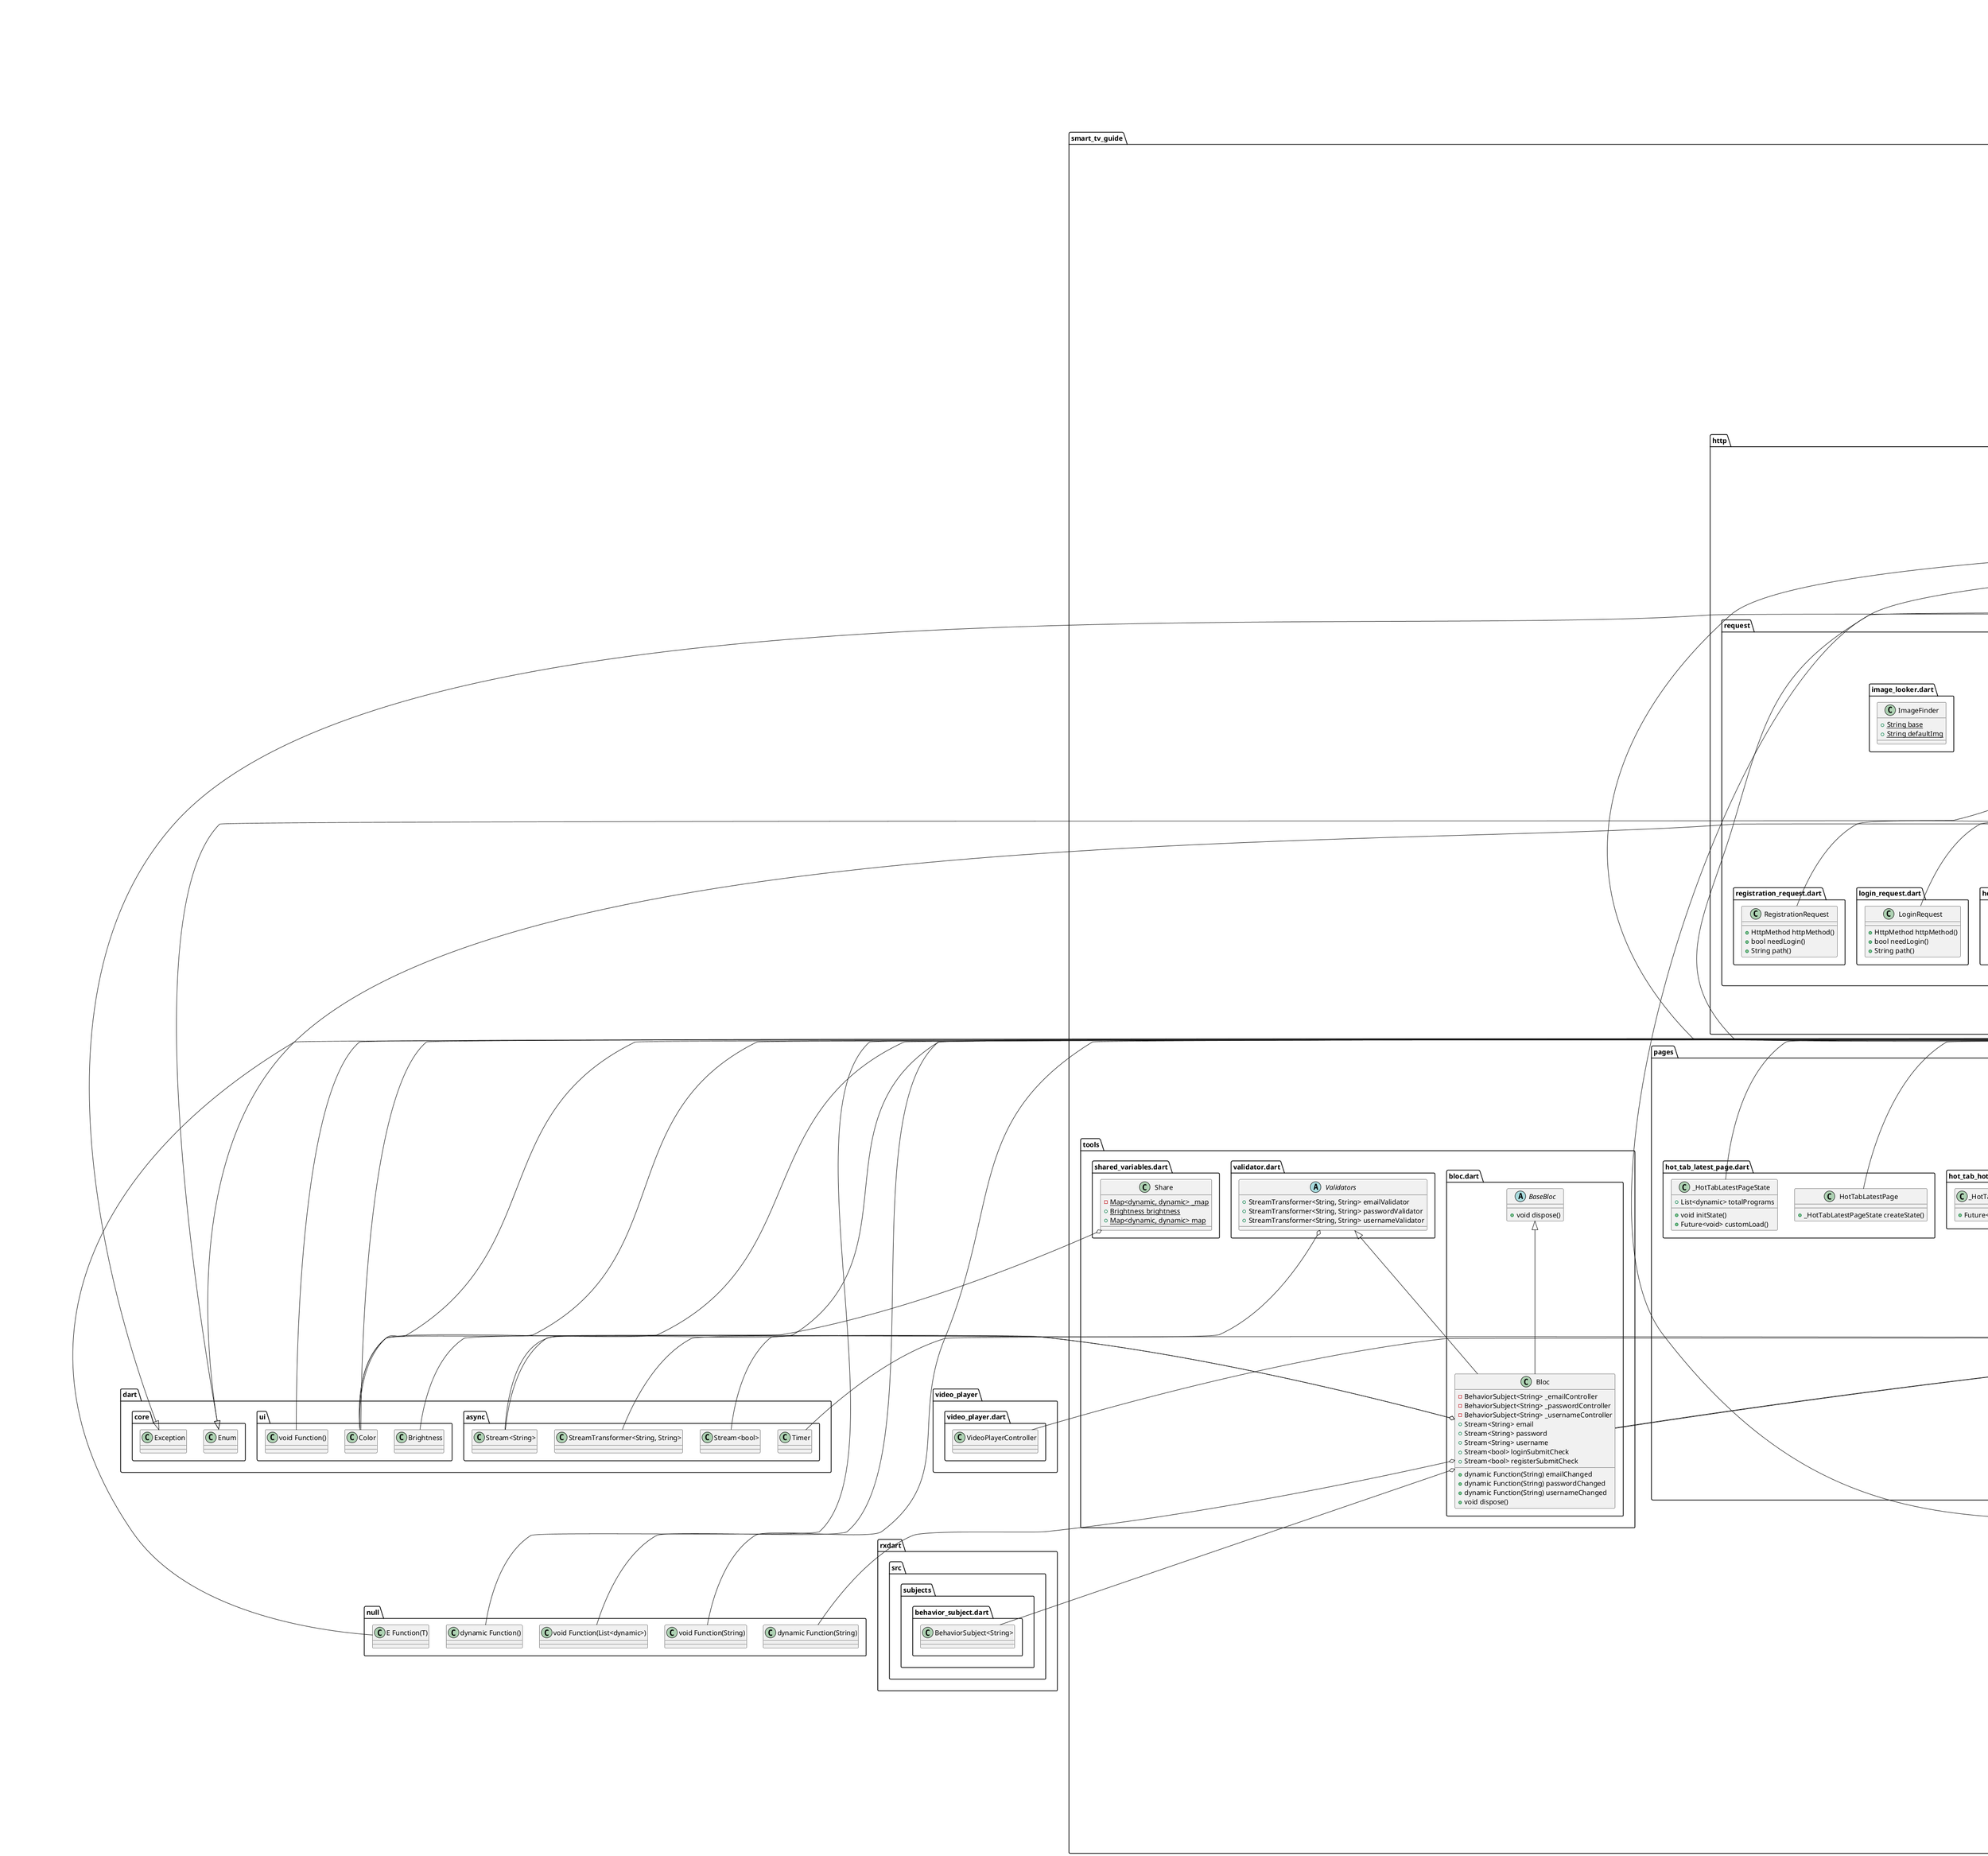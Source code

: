 @startuml
set namespaceSeparator ::

class "smart_tv_guide::tools::shared_variables.dart::Share" {
  {static} -Map<dynamic, dynamic> _map
  {static} +Brightness brightness
  {static} +Map<dynamic, dynamic> map
}

"smart_tv_guide::tools::shared_variables.dart::Share" o-- "dart::ui::Brightness"

abstract class "smart_tv_guide::tools::validator.dart::Validators" {
  +StreamTransformer<String, String> emailValidator
  +StreamTransformer<String, String> passwordValidator
  +StreamTransformer<String, String> usernameValidator
}

"smart_tv_guide::tools::validator.dart::Validators" o-- "dart::async::StreamTransformer<String, String>"

class "smart_tv_guide::tools::bloc.dart::Bloc" {
  -BehaviorSubject<String> _emailController
  -BehaviorSubject<String> _passwordController
  -BehaviorSubject<String> _usernameController
  +dynamic Function(String) emailChanged
  +dynamic Function(String) passwordChanged
  +dynamic Function(String) usernameChanged
  +Stream<String> email
  +Stream<String> password
  +Stream<String> username
  +Stream<bool> loginSubmitCheck
  +Stream<bool> registerSubmitCheck
  +void dispose()
}

"smart_tv_guide::tools::bloc.dart::Bloc" o-- "rxdart::src::subjects::behavior_subject.dart::BehaviorSubject<String>"
"smart_tv_guide::tools::bloc.dart::Bloc" o-- "null::dynamic Function(String)"
"smart_tv_guide::tools::bloc.dart::Bloc" o-- "dart::async::Stream<String>"
"smart_tv_guide::tools::bloc.dart::Bloc" o-- "dart::async::Stream<bool>"
"smart_tv_guide::tools::validator.dart::Validators" <|-- "smart_tv_guide::tools::bloc.dart::Bloc"
"smart_tv_guide::tools::bloc.dart::BaseBloc" <|-- "smart_tv_guide::tools::bloc.dart::Bloc"

abstract class "smart_tv_guide::tools::bloc.dart::BaseBloc" {
  +void dispose()
}

class "smart_tv_guide::widget::input_field.dart::InputField" {
  +Stream<String>? stream
  +TextEditingController controller
  +void Function(String)? onChanged
  +String? labelText
  +TextStyle? labelStyle
  +TextStyle errorStyle
  +bool obscureText
  +TextInputType? keyboardType
  +double height
  +double? width
  +_InputFieldState createState()
}

"smart_tv_guide::widget::input_field.dart::InputField" o-- "dart::async::Stream<String>"
"smart_tv_guide::widget::input_field.dart::InputField" o-- "flutter::src::widgets::editable_text.dart::TextEditingController"
"smart_tv_guide::widget::input_field.dart::InputField" o-- "null::void Function(String)"
"smart_tv_guide::widget::input_field.dart::InputField" o-- "flutter::src::painting::text_style.dart::TextStyle"
"smart_tv_guide::widget::input_field.dart::InputField" o-- "flutter::src::services::text_input.dart::TextInputType"
"flutter::src::widgets::framework.dart::StatefulWidget" <|-- "smart_tv_guide::widget::input_field.dart::InputField"

class "smart_tv_guide::widget::input_field.dart::_InputFieldState" {
  +Widget build()
  -dynamic _textField()
}

"flutter::src::widgets::framework.dart::State" <|-- "smart_tv_guide::widget::input_field.dart::_InputFieldState"

class "smart_tv_guide::widget::navigation_bar.dart::MyNavigationBar" {
  +Color color
  +double height
  +Widget? child
  +_MyNavigationBarState createState()
}

"smart_tv_guide::widget::navigation_bar.dart::MyNavigationBar" o-- "dart::ui::Color"
"smart_tv_guide::widget::navigation_bar.dart::MyNavigationBar" o-- "flutter::src::widgets::framework.dart::Widget"
"flutter::src::widgets::framework.dart::StatefulWidget" <|-- "smart_tv_guide::widget::navigation_bar.dart::MyNavigationBar"

class "smart_tv_guide::widget::navigation_bar.dart::_MyNavigationBarState" {
  +void initState()
  +Widget build()
}

"flutter::src::widgets::framework.dart::State" <|-- "smart_tv_guide::widget::navigation_bar.dart::_MyNavigationBarState"

class "smart_tv_guide::widget::hi_banner.dart::HiBanner" {
  +List<Channel> bannerList
  +double bannerHeight
  +EdgeInsetsGeometry? padding
  +Widget build()
  -dynamic _banner()
  -dynamic _image()
}

"smart_tv_guide::widget::hi_banner.dart::HiBanner" o-- "flutter::src::painting::edge_insets.dart::EdgeInsetsGeometry"
"flutter::src::widgets::framework.dart::StatelessWidget" <|-- "smart_tv_guide::widget::hi_banner.dart::HiBanner"

class "smart_tv_guide::widget::login_button.dart::LoginButton" {
  +String title
  +bool enable
  +void Function()? onPressed
  +Color color
  +Widget build()
}

"smart_tv_guide::widget::login_button.dart::LoginButton" o-- "dart::ui::void Function()"
"smart_tv_guide::widget::login_button.dart::LoginButton" o-- "dart::ui::Color"
"flutter::src::widgets::framework.dart::StatelessWidget" <|-- "smart_tv_guide::widget::login_button.dart::LoginButton"

class "smart_tv_guide::widget::dropdown_box.dart::DropdownController" {
  +List<String> list
  +String selected
}

class "smart_tv_guide::widget::dropdown_box.dart::DropdownBox" {
  +DropdownController? dropdownController
  +_DropdownBoxState createState()
}

"smart_tv_guide::widget::dropdown_box.dart::DropdownBox" o-- "smart_tv_guide::widget::dropdown_box.dart::DropdownController"
"flutter::src::widgets::framework.dart::StatefulWidget" <|-- "smart_tv_guide::widget::dropdown_box.dart::DropdownBox"

class "smart_tv_guide::widget::dropdown_box.dart::_DropdownBoxState" {
  -List<String> _list
  +Widget build()
}

"flutter::src::widgets::framework.dart::State" <|-- "smart_tv_guide::widget::dropdown_box.dart::_DropdownBoxState"

class "smart_tv_guide::widget::multi_select_box.dart::MultiSelect" {
  +Map<String, bool> itemMap
  +String name
  +void Function(List<dynamic>)? sort
  +State<StatefulWidget> createState()
}

"smart_tv_guide::widget::multi_select_box.dart::MultiSelect" o-- "null::void Function(List<dynamic>)"
"flutter::src::widgets::framework.dart::StatefulWidget" <|-- "smart_tv_guide::widget::multi_select_box.dart::MultiSelect"

class "smart_tv_guide::widget::multi_select_box.dart::_MultiSelectState" {
  -void _itemChange()
  -void _cancel()
  -void _submit()
  -List<Widget> _checkBoxListTile()
  +Widget build()
}

"flutter::src::widgets::framework.dart::State" <|-- "smart_tv_guide::widget::multi_select_box.dart::_MultiSelectState"

abstract class "smart_tv_guide::widget::multi_select_box.dart::MultiSelectSupport" {
  +String selectBoxName
  +void sort()
  +Map<String, bool> fetch()
  +void showMultiSelect()
  +Future<void> updateDB()
}

class "smart_tv_guide::widget::my_expansion_tile.dart::MyExpansionTile" {
  +List<T> origin
  +String title
  +String subtitle
  +E Function(T) toElement
  +Widget build()
}

"smart_tv_guide::widget::my_expansion_tile.dart::MyExpansionTile" o-- "null::E Function(T)"
"flutter::src::widgets::framework.dart::StatelessWidget" <|-- "smart_tv_guide::widget::my_expansion_tile.dart::MyExpansionTile"

class "smart_tv_guide::widget::button_field.dart::ButtonField" {
  +Color color
  +Widget? child
  +dynamic Function()? onPressed
  +double? height
  +double? width
  +Widget build()
}

"smart_tv_guide::widget::button_field.dart::ButtonField" o-- "dart::ui::Color"
"smart_tv_guide::widget::button_field.dart::ButtonField" o-- "flutter::src::widgets::framework.dart::Widget"
"smart_tv_guide::widget::button_field.dart::ButtonField" o-- "null::dynamic Function()"
"flutter::src::widgets::framework.dart::StatelessWidget" <|-- "smart_tv_guide::widget::button_field.dart::ButtonField"

class "smart_tv_guide::widget::news_card.dart::NewsCard" {
  +Channel channel
  +Widget build()
  -dynamic _itemImage()
  -dynamic _iconText()
  -dynamic _infoText()
}

"smart_tv_guide::widget::news_card.dart::NewsCard" o-- "smart_tv_guide::model::channel.dart::Channel"
"flutter::src::widgets::framework.dart::StatelessWidget" <|-- "smart_tv_guide::widget::news_card.dart::NewsCard"

class "smart_tv_guide::widget::program_card.dart::ProgramCard" {
  {static} +Map<dynamic, dynamic> channelMap
  +Program program
  +Channel theChannel()
  +Widget build()
  -dynamic _itemImage()
  -dynamic _buildContent()
  -dynamic _buildBottomContent()
  -dynamic _owner()
}

"smart_tv_guide::widget::program_card.dart::ProgramCard" o-- "smart_tv_guide::model::channel.dart::Program"
"flutter::src::widgets::framework.dart::StatelessWidget" <|-- "smart_tv_guide::widget::program_card.dart::ProgramCard"

class "smart_tv_guide::widget::my_tab.dart::MyTab" {
  +List<Widget> tabs
  +TabController? controller
  +double fontSize
  +double borderWidth
  +double insets
  +Color unselectedLabelColor
  +Widget build()
}

"smart_tv_guide::widget::my_tab.dart::MyTab" o-- "flutter::src::material::tab_controller.dart::TabController"
"smart_tv_guide::widget::my_tab.dart::MyTab" o-- "dart::ui::Color"
"flutter::src::widgets::framework.dart::StatelessWidget" <|-- "smart_tv_guide::widget::my_tab.dart::MyTab"

class "smart_tv_guide::widget::loading_container.dart::LoadingContainer" {
  +Widget child
  +bool isLoading
  +bool cover
  -Widget _loadingView
  +Widget build()
}

"smart_tv_guide::widget::loading_container.dart::LoadingContainer" o-- "flutter::src::widgets::framework.dart::Widget"
"flutter::src::widgets::framework.dart::StatelessWidget" <|-- "smart_tv_guide::widget::loading_container.dart::LoadingContainer"

class "smart_tv_guide::util::app_util.dart::SimpleLogFilter" {
  +bool isProd
  +bool shouldLog()
}

"logger::src::log_filter.dart::LogFilter" <|-- "smart_tv_guide::util::app_util.dart::SimpleLogFilter"

class "smart_tv_guide::dao::group_dao.dart::GroupDao" {
  {static} +dynamic retrieve()
  {static} +Future<dynamic> create()
  {static} +Future<dynamic> update()
  {static} +Future<dynamic> delete()
  {static} +Future<bool> quit()
  {static} +Future<dynamic> join()
  {static} +Future<dynamic> search()
}

class "smart_tv_guide::dao::user_dao.dart::UserDao" {
  {static} -Box<dynamic> _loginBox
  {static} +String boardingPass
  {static} +dynamic ensureLogin()
  {static} +dynamic login()
  {static} +dynamic retrieveCollectionData()
  {static} +Future<dynamic> retrieveGroupData()
  {static} +dynamic register()
  {static} +dynamic sendCheckCode()
  {static} +bool hasLogin()
  {static} +void clearLogin()
  {static} +User getUser()
  {static} +Map<dynamic, dynamic> getChannelCollection()
  {static} +Map<dynamic, dynamic> getProgramCollection()
  {static} +List<dynamic> getGroupData()
  {static} +void updateChannelCollection()
  {static} +void updateProgramCollection()
  {static} +void saveCollection()
  {static} +void saveGroups()
  {static} +bool containsChannel()
  {static} +bool containsProgram()
}

"smart_tv_guide::dao::user_dao.dart::UserDao" o-- "hive::hive.dart::Box<dynamic>"

class "smart_tv_guide::dao::program_dao.dart::ProgramDao" {
  {static} +Future<HotProgramModel> hotProgramData()
  {static} +dynamic retrieve()
  {static} +Future<bool> updateData()
  {static} +Future<bool> create()
  {static} +Future<bool> update()
  {static} +Future<bool> updateProgramNum()
  {static} +Future<bool> delete()
}

class "smart_tv_guide::dao::channel_dao.dart::ChannelDao" {
  {static} +dynamic apiData()
  {static} +Map<dynamic, dynamic> apiMap()
  {static} +Future<HomeModel> homeData()
  {static} +dynamic retrieve()
  {static} +Future<bool> updateData()
  {static} +Future<bool> create()
  {static} +Future<bool> update()
  {static} +Future<bool> updateCollectNum()
  {static} +dynamic trendingData()
  {static} +Future<bool> delete()
}

class "smart_tv_guide::main.dart::AppEntry" {
  +State<AppEntry> createState()
}

"flutter::src::widgets::framework.dart::StatefulWidget" <|-- "smart_tv_guide::main.dart::AppEntry"

class "smart_tv_guide::main.dart::_AppEntryState" {
  -RouteDelegate _routeDelegate
  +void changeTheme()
  +Future<void> init()
  +Widget build()
  +void dispose()
}

"smart_tv_guide::main.dart::_AppEntryState" o-- "smart_tv_guide::main.dart::RouteDelegate"
"flutter::src::widgets::framework.dart::State" <|-- "smart_tv_guide::main.dart::_AppEntryState"

class "smart_tv_guide::main.dart::RouteDelegate" {
  +GlobalKey<NavigatorState> navigatorKey
  -RouteStatus _routeStatus
  +List<MaterialPage<dynamic>> pages
  +Channel? channel
  +Program? program
  +Map<dynamic, dynamic>? collect
  +int initialTabPage
  +RouteStatus routeStatus
  +bool hasLogin
  +Widget build()
  +Future<void> setNewRoutePath()
}

"smart_tv_guide::main.dart::RouteDelegate" o-- "flutter::src::widgets::framework.dart::GlobalKey<NavigatorState>"
"smart_tv_guide::main.dart::RouteDelegate" o-- "smart_tv_guide::http::core::route_jump_listener.dart::RouteStatus"
"smart_tv_guide::main.dart::RouteDelegate" o-- "smart_tv_guide::model::channel.dart::Channel"
"smart_tv_guide::main.dart::RouteDelegate" o-- "smart_tv_guide::model::channel.dart::Program"
"flutter::src::widgets::router.dart::RouterDelegate" <|-- "smart_tv_guide::main.dart::RouteDelegate"
"flutter::src::foundation::change_notifier.dart::ChangeNotifier" <|-- "smart_tv_guide::main.dart::RouteDelegate"
"flutter::src::widgets::router.dart::PopNavigatorRouterDelegateMixin" <|-- "smart_tv_guide::main.dart::RouteDelegate"

class "smart_tv_guide::main.dart::RoutePath" {
  +String location
}

class "smart_tv_guide::http::core::request_error.dart::NeedLogin" {
}

"smart_tv_guide::http::core::request_error.dart::RequestError" <|-- "smart_tv_guide::http::core::request_error.dart::NeedLogin"

class "smart_tv_guide::http::core::request_error.dart::NeedAuth" {
}

"smart_tv_guide::http::core::request_error.dart::RequestError" <|-- "smart_tv_guide::http::core::request_error.dart::NeedAuth"

class "smart_tv_guide::http::core::request_error.dart::PageNotFound" {
}

"smart_tv_guide::http::core::request_error.dart::RequestError" <|-- "smart_tv_guide::http::core::request_error.dart::PageNotFound"

class "smart_tv_guide::http::core::request_error.dart::ServerError" {
}

"smart_tv_guide::http::core::request_error.dart::RequestError" <|-- "smart_tv_guide::http::core::request_error.dart::ServerError"

class "smart_tv_guide::http::core::request_error.dart::RequestError" {
  +int code
  +String message
  +dynamic data
}

"dart::core::Exception" <|-- "smart_tv_guide::http::core::request_error.dart::RequestError"

class "smart_tv_guide::http::core::mock_adapter.dart::MockAdapter" {
  +Future<MyNetResponse<Map<dynamic, dynamic>>> send()
}

"smart_tv_guide::http::core::requester_adapter.dart::RequesterAdapter" <|-- "smart_tv_guide::http::core::mock_adapter.dart::MockAdapter"

class "smart_tv_guide::http::core::requester.dart::Requester" {
  -dynamic Function(RequestError) _hiErrorInterceptor
  {static} -Requester _instance
  +Future<dynamic> fire()
  +Future<MyNetResponse<T>> send()
  +void setErrorInterceptor()
}

"smart_tv_guide::http::core::requester.dart::Requester" o-- "smart_tv_guide::http::core::hi_interceptor.dart::dynamic Function(RequestError)"
"smart_tv_guide::http::core::requester.dart::Requester" o-- "smart_tv_guide::http::core::requester.dart::Requester"

abstract class "smart_tv_guide::http::core::my_state.dart::MyState" {
  +void setState()
}

"flutter::src::widgets::framework.dart::State" <|-- "smart_tv_guide::http::core::my_state.dart::MyState"

class "smart_tv_guide::http::core::dio_adapter.dart::DioAdapter" {
  +Future<MyNetResponse<T>> send()
  +MyNetResponse<T> buildRes()
}

"smart_tv_guide::http::core::requester_adapter.dart::RequesterAdapter" <|-- "smart_tv_guide::http::core::dio_adapter.dart::DioAdapter"

abstract class "smart_tv_guide::http::core::hot_tab_state.dart::HotTabState" {
  +bool needSwiper
  +int pageSize
  +bool needLogin
  +List<dynamic> programs
  +List<Channel> bannerList
  +bool isLoading
  +int maxSize
  +dynamic contentChild
  +Future<void> loadData()
  +Future<void> customLoad()
  +Future<void> load()
  -dynamic _item()
  +List<Channel> renewBannerList()
}

"smart_tv_guide::http::core::base_state.dart::BaseState" <|-- "smart_tv_guide::http::core::hot_tab_state.dart::HotTabState"

abstract class "smart_tv_guide::http::core::base_state.dart::BaseState" {
  +int pageIndex
  +bool loading
  +bool removeTop
  +bool needScrollController
  +bool stopLoading
  +bool calm
  +ScrollController? scrollController
  +dynamic contentChild
  +bool wantKeepAlive
  +void addScrollListener()
  +void initState()
  +void dispose()
  +Widget build()
  +Future<void> refresh()
  +Future<void> customLoad()
  +Future<void> loadData()
}

"smart_tv_guide::http::core::base_state.dart::BaseState" o-- "flutter::src::widgets::scroll_controller.dart::ScrollController"
"smart_tv_guide::http::core::my_state.dart::MyState" <|-- "smart_tv_guide::http::core::base_state.dart::BaseState"
"flutter::src::widgets::automatic_keep_alive.dart::AutomaticKeepAliveClientMixin" <|-- "smart_tv_guide::http::core::base_state.dart::BaseState"

abstract class "smart_tv_guide::http::core::requester_adapter.dart::RequesterAdapter" {
  +Future<MyNetResponse<T>> send()
}

class "smart_tv_guide::http::core::requester_adapter.dart::MyNetResponse" {
  +T? data
  +BaseRequest? request
  +int? statusCode
  +String? statusMessage
  +dynamic extra
  +String toString()
}

"smart_tv_guide::http::core::requester_adapter.dart::MyNetResponse" o-- "smart_tv_guide::http::request::base_request.dart::BaseRequest"

class "smart_tv_guide::http::core::route_jump_listener.dart::RouteStatusInfo" {
  +RouteStatus routeStatus
  +Widget page
  +String toString()
}

"smart_tv_guide::http::core::route_jump_listener.dart::RouteStatusInfo" o-- "smart_tv_guide::http::core::route_jump_listener.dart::RouteStatus"
"smart_tv_guide::http::core::route_jump_listener.dart::RouteStatusInfo" o-- "flutter::src::widgets::framework.dart::Widget"

class "smart_tv_guide::http::core::route_jump_listener.dart::RouteStatus" {
  +int index
  {static} +List<RouteStatus> values
  {static} +RouteStatus tabNavigator
  {static} +RouteStatus programSearch
  {static} +RouteStatus login
  {static} +RouteStatus registration
  {static} +RouteStatus groupSearch
  {static} +RouteStatus groupDetail
  {static} +RouteStatus channelDetail
  {static} +RouteStatus programDetail
  {static} +RouteStatus collection
  {static} +RouteStatus hotCollectionTab
  {static} +RouteStatus channelCollectionFolder
  {static} +RouteStatus programCollectionFolder
  {static} +RouteStatus peopleSearch
  {static} +RouteStatus unknown
}

"smart_tv_guide::http::core::route_jump_listener.dart::RouteStatus" o-- "smart_tv_guide::http::core::route_jump_listener.dart::RouteStatus"
"dart::core::Enum" <|-- "smart_tv_guide::http::core::route_jump_listener.dart::RouteStatus"

class "smart_tv_guide::http::request::registration_request.dart::RegistrationRequest" {
  +HttpMethod httpMethod()
  +bool needLogin()
  +String path()
}

"smart_tv_guide::http::request::base_request.dart::BaseRequest" <|-- "smart_tv_guide::http::request::registration_request.dart::RegistrationRequest"

class "smart_tv_guide::http::request::login_request.dart::LoginRequest" {
  +HttpMethod httpMethod()
  +bool needLogin()
  +String path()
}

"smart_tv_guide::http::request::base_request.dart::BaseRequest" <|-- "smart_tv_guide::http::request::login_request.dart::LoginRequest"

class "smart_tv_guide::http::request::image_looker.dart::ImageFinder" {
  {static} +String base
  {static} +String defaultImg
}

abstract class "smart_tv_guide::http::request::base_request.dart::BaseRequest" {
  +String pathParams
  {static} +String authority
  {static} +String app
  +Map<String, String> params
  +Map<String, dynamic> header
  +HttpMethod httpMethod()
  +String path()
  +String url()
  +bool needLogin()
  +BaseRequest add()
  +BaseRequest addHeader()
}

class "smart_tv_guide::http::request::base_request.dart::HttpMethod" {
  +int index
  {static} +List<HttpMethod> values
  {static} +HttpMethod get
  {static} +HttpMethod post
  {static} +HttpMethod delete
}

"smart_tv_guide::http::request::base_request.dart::HttpMethod" o-- "smart_tv_guide::http::request::base_request.dart::HttpMethod"
"dart::core::Enum" <|-- "smart_tv_guide::http::request::base_request.dart::HttpMethod"

class "smart_tv_guide::http::request::hot_request.dart::HotRequest" {
  +HttpMethod httpMethod()
  +bool needLogin()
  +String path()
}

"smart_tv_guide::http::request::base_request.dart::BaseRequest" <|-- "smart_tv_guide::http::request::hot_request.dart::HotRequest"

class "smart_tv_guide::http::request::group_request.dart::GroupRequest" {
  {static} +BaseRequest getRequest()
  +HttpMethod httpMethod()
  +bool needLogin()
  +String path()
}

"smart_tv_guide::http::request::base_request.dart::BaseRequest" <|-- "smart_tv_guide::http::request::group_request.dart::GroupRequest"

class "smart_tv_guide::http::request::home_request.dart::HomeRequest" {
  +HttpMethod httpMethod()
  +bool needLogin()
  +String path()
}

"smart_tv_guide::http::request::base_request.dart::BaseRequest" <|-- "smart_tv_guide::http::request::home_request.dart::HomeRequest"

class "smart_tv_guide::http::request::trending_request.dart::TrendingRequest" {
  +HttpMethod httpMethod()
  +bool needLogin()
  +String path()
}

"smart_tv_guide::http::request::base_request.dart::BaseRequest" <|-- "smart_tv_guide::http::request::trending_request.dart::TrendingRequest"

class "smart_tv_guide::http::request::collect_request.dart::CollectRequest" {
  {static} +BaseRequest getRequest()
  +HttpMethod httpMethod()
  +bool needLogin()
  +String path()
}

"smart_tv_guide::http::request::base_request.dart::BaseRequest" <|-- "smart_tv_guide::http::request::collect_request.dart::CollectRequest"

class "smart_tv_guide::http::request::check_code_request.dart::CheckCodeRequest" {
  +HttpMethod httpMethod()
  +bool needLogin()
  +String path()
}

"smart_tv_guide::http::request::base_request.dart::BaseRequest" <|-- "smart_tv_guide::http::request::check_code_request.dart::CheckCodeRequest"

class "smart_tv_guide::http::request::api_request.dart::ApiRequest" {
  +Map<String, dynamic> header
  +HttpMethod httpMethod()
  +bool needLogin()
  +String url()
  +String path()
}

"smart_tv_guide::http::request::base_request.dart::BaseRequest" <|-- "smart_tv_guide::http::request::api_request.dart::ApiRequest"

class "smart_tv_guide::model::group.dart::Group" {
  +int gid
  +int owner
  +String name
  +DateTime begin
  +Map<dynamic, dynamic> members
  +Map<String, dynamic> toJson()
}

class "smart_tv_guide::model::group.dart::GroupAdapter" {
  +int typeId
  +int hashCode
  +Group read()
  +void write()
  +bool ==()
}

"hive::hive.dart::TypeAdapter" <|-- "smart_tv_guide::model::group.dart::GroupAdapter"

class "smart_tv_guide::model::home_model.dart::HomeModel" {
  +Map<String, Channel> channelMap
  +Map<String, dynamic> toJson()
  +String toString()
}

class "smart_tv_guide::model::user.dart::User" {
  +int? id
  +String? username
  +String? email
  +String? gender
  +Map<String, dynamic> toJson()
}

class "smart_tv_guide::model::user.dart::UserAdapter" {
  +int typeId
  +int hashCode
  +User read()
  +void write()
  +bool ==()
}

"hive::hive.dart::TypeAdapter" <|-- "smart_tv_guide::model::user.dart::UserAdapter"

class "smart_tv_guide::model::collection_model.dart::CollectionModel" {
  +Map<dynamic, dynamic> channelCollection
  +Map<dynamic, dynamic> programCollection
  +Map<String, dynamic> toJson()
  +String toString()
}

"hive::src::object::hive_object.dart::HiveObject" <|-- "smart_tv_guide::model::collection_model.dart::CollectionModel"

class "smart_tv_guide::model::collection_model.dart::CollectionModelAdapter" {
  +int typeId
  +int hashCode
  +CollectionModel read()
  +void write()
  +bool ==()
}

"hive::hive.dart::TypeAdapter" <|-- "smart_tv_guide::model::collection_model.dart::CollectionModelAdapter"

class "smart_tv_guide::model::hot_program_model.dart::HotProgramModel" {
  +List<Program> programs
  +int maxSize
  +Map<String, dynamic> toJson()
  +String toString()
}

class "smart_tv_guide::model::channel.dart::Channel" {
  +String id
  +String displayName
  +String about
  +String imgURL
  +String url
  +List<Program> programs
  +int hashCode
  +Map<String, dynamic> toJson()
  +bool ==()
}

"hive::src::object::hive_object.dart::HiveObject" <|-- "smart_tv_guide::model::channel.dart::Channel"

class "smart_tv_guide::model::channel.dart::Program" {
  +String channel
  +String title
  +String lang
  +DateTime? start
  +DateTime? stop
  +String about
  +int hashCode
  +Map<String, dynamic> toJson()
  +bool ==()
  +String toString()
}

"hive::src::object::hive_object.dart::HiveObject" <|-- "smart_tv_guide::model::channel.dart::Program"

class "smart_tv_guide::model::channel.dart::ChannelAdapter" {
  +int typeId
  +int hashCode
  +Channel read()
  +void write()
  +bool ==()
}

"hive::hive.dart::TypeAdapter" <|-- "smart_tv_guide::model::channel.dart::ChannelAdapter"

class "smart_tv_guide::model::channel.dart::ProgramAdapter" {
  +int typeId
  +int hashCode
  +Program read()
  +void write()
  +bool ==()
}

"hive::hive.dart::TypeAdapter" <|-- "smart_tv_guide::model::channel.dart::ProgramAdapter"

class "smart_tv_guide::navigator::my_navigator.dart::RouteJumpListener" {
  +dynamic Function(RouteStatus, {Map<dynamic, dynamic>? args}) onJumpTo
}

"smart_tv_guide::navigator::my_navigator.dart::RouteJumpListener" o-- "smart_tv_guide::navigator::my_navigator.dart::dynamic Function(RouteStatus, {Map<dynamic, dynamic> args})"

class "smart_tv_guide::navigator::my_navigator.dart::MyNavigator" {
  {static} -MyNavigator _instance
  -RouteJumpListener? _routeJump
  -List<dynamic Function(RouteStatusInfo, RouteStatusInfo)> _listeners
  -RouteStatusInfo? _current
  -RouteStatusInfo? _bottomTab
  +Future<bool> openH5()
  +void onTabChange()
  +void registerRouteJump()
  +void addListener()
  +void removeListener()
  +void onJumpTo()
  +void notify()
  -void _notify()
}

"smart_tv_guide::navigator::my_navigator.dart::MyNavigator" o-- "smart_tv_guide::navigator::my_navigator.dart::MyNavigator"
"smart_tv_guide::navigator::my_navigator.dart::MyNavigator" o-- "smart_tv_guide::navigator::my_navigator.dart::RouteJumpListener"
"smart_tv_guide::navigator::my_navigator.dart::MyNavigator" o-- "smart_tv_guide::http::core::route_jump_listener.dart::RouteStatusInfo"
"smart_tv_guide::navigator::my_navigator.dart::_RouteJumpListener" <|-- "smart_tv_guide::navigator::my_navigator.dart::MyNavigator"

abstract class "smart_tv_guide::navigator::my_navigator.dart::_RouteJumpListener" {
  +void onJumpTo()
}

class "smart_tv_guide::navigator::tab_navigator.dart::TabNavigator" {
  +int initialPage
  +State<TabNavigator> createState()
}

"flutter::src::widgets::framework.dart::StatefulWidget" <|-- "smart_tv_guide::navigator::tab_navigator.dart::TabNavigator"

class "smart_tv_guide::navigator::tab_navigator.dart::_TabNavigatorState" {
  -PageController _controller
  -MaterialAccentColor _activeColor
  -int _currentIndex
  -List<Widget> _pages
  -bool _built
  +void initState()
  +Widget build()
  -dynamic _bottomNavigationBarItem()
  -void _jumpToPage()
}

"smart_tv_guide::navigator::tab_navigator.dart::_TabNavigatorState" o-- "flutter::src::widgets::page_view.dart::PageController"
"smart_tv_guide::navigator::tab_navigator.dart::_TabNavigatorState" o-- "flutter::src::material::colors.dart::MaterialAccentColor"
"flutter::src::widgets::framework.dart::State" <|-- "smart_tv_guide::navigator::tab_navigator.dart::_TabNavigatorState"

class "smart_tv_guide::db::my_cache.dart::MyCache" {
  {static} -SharedPreferences _prefs
  {static} -MyCache _instance
  {static} +Future<void> preInit()
  +dynamic setString()
  +dynamic setDouble()
  +dynamic setInt()
  +dynamic setBool()
  +dynamic setStringList()
  +Object? get()
}

"smart_tv_guide::db::my_cache.dart::MyCache" o-- "shared_preferences::shared_preferences.dart::SharedPreferences"
"smart_tv_guide::db::my_cache.dart::MyCache" o-- "smart_tv_guide::db::my_cache.dart::MyCache"

class "smart_tv_guide::pages::register_page.dart::RegisterPage" {
  +State<StatefulWidget> createState()
}

"flutter::src::widgets::framework.dart::StatefulWidget" <|-- "smart_tv_guide::pages::register_page.dart::RegisterPage"

class "smart_tv_guide::pages::register_page.dart::_RegisterPageState" {
  -Animation<double> _iconAnimation
  -AnimationController _iconAnimationController
  -Bloc _bloc
  -TextEditingController _username
  -TextEditingController _email
  -TextEditingController _password
  -TextEditingController _rePassword
  -TextEditingController _checkCode
  -DropdownBox _dropdown
  +String checkCode
  -Timer _timer
  +bool freeze
  +int count
  +bool wantKeepAlive
  +void initState()
  +Widget build()
  -dynamic _register()
  +void dispose()
}

"smart_tv_guide::pages::register_page.dart::_RegisterPageState" o-- "flutter::src::animation::animation.dart::Animation<double>"
"smart_tv_guide::pages::register_page.dart::_RegisterPageState" o-- "flutter::src::animation::animation_controller.dart::AnimationController"
"smart_tv_guide::pages::register_page.dart::_RegisterPageState" o-- "smart_tv_guide::tools::bloc.dart::Bloc"
"smart_tv_guide::pages::register_page.dart::_RegisterPageState" o-- "flutter::src::widgets::editable_text.dart::TextEditingController"
"smart_tv_guide::pages::register_page.dart::_RegisterPageState" o-- "smart_tv_guide::widget::dropdown_box.dart::DropdownBox"
"smart_tv_guide::pages::register_page.dart::_RegisterPageState" o-- "dart::async::Timer"
"flutter::src::widgets::framework.dart::State" <|-- "smart_tv_guide::pages::register_page.dart::_RegisterPageState"
"flutter::src::widgets::ticker_provider.dart::SingleTickerProviderStateMixin" <|-- "smart_tv_guide::pages::register_page.dart::_RegisterPageState"
"flutter::src::widgets::automatic_keep_alive.dart::AutomaticKeepAliveClientMixin" <|-- "smart_tv_guide::pages::register_page.dart::_RegisterPageState"

class "smart_tv_guide::pages::homepage.dart::HomePage" {
  +State<HomePage> createState()
}

"flutter::src::widgets::framework.dart::StatefulWidget" <|-- "smart_tv_guide::pages::homepage.dart::HomePage"

class "smart_tv_guide::pages::homepage.dart::_HomePageState" {
  {static} -Box<dynamic> _homeBox
  +List<List<String>> channelNameList
  +List<String> tabNames
  -TabController? _controller
  -bool _isLoading
  +bool wantKeepAlive
  +void initState()
  +void dispose()
  +Widget build()
  -dynamic _tab()
  -dynamic _content()
  +bool testKeyword()
  +void handleData()
  +void loadData()
  -dynamic _collectProgram()
}

"smart_tv_guide::pages::homepage.dart::_HomePageState" o-- "hive::hive.dart::Box<dynamic>"
"smart_tv_guide::pages::homepage.dart::_HomePageState" o-- "flutter::src::material::tab_controller.dart::TabController"
"smart_tv_guide::http::core::my_state.dart::MyState" <|-- "smart_tv_guide::pages::homepage.dart::_HomePageState"
"flutter::src::widgets::automatic_keep_alive.dart::AutomaticKeepAliveClientMixin" <|-- "smart_tv_guide::pages::homepage.dart::_HomePageState"
"flutter::src::widgets::ticker_provider.dart::TickerProviderStateMixin" <|-- "smart_tv_guide::pages::homepage.dart::_HomePageState"

class "smart_tv_guide::pages::program_search_page.dart::ProgramSearchPage" {
  +State<ProgramSearchPage> createState()
}

"flutter::src::widgets::framework.dart::StatefulWidget" <|-- "smart_tv_guide::pages::program_search_page.dart::ProgramSearchPage"

class "smart_tv_guide::pages::program_search_page.dart::_ProgramSearchPageState" {
  +TextEditingController searchController
  +List<dynamic> channels
  +List<dynamic> programs
  -ScrollController _controller
  +bool calm
  +void initState()
  +Widget build()
  +Future<void> search()
  -bool _isMatchedPinyin()
  +void dispose()
}

"smart_tv_guide::pages::program_search_page.dart::_ProgramSearchPageState" o-- "flutter::src::widgets::editable_text.dart::TextEditingController"
"smart_tv_guide::pages::program_search_page.dart::_ProgramSearchPageState" o-- "flutter::src::widgets::scroll_controller.dart::ScrollController"
"flutter::src::widgets::framework.dart::State" <|-- "smart_tv_guide::pages::program_search_page.dart::_ProgramSearchPageState"

class "smart_tv_guide::pages::channel_detail_page.dart::ChannelDetail" {
  +Channel channel
  +_ChannelDetailState createState()
}

"smart_tv_guide::pages::channel_detail_page.dart::ChannelDetail" o-- "smart_tv_guide::model::channel.dart::Channel"
"flutter::src::widgets::framework.dart::StatefulWidget" <|-- "smart_tv_guide::pages::channel_detail_page.dart::ChannelDetail"

class "smart_tv_guide::pages::channel_detail_page.dart::_ChannelDetailState" {
  -List<Map<String, dynamic>> _items
  +bool marked
  +bool calm
  +List<Color> colors
  +Map<dynamic, dynamic> apiData
  +dynamic contentChild
  +String selectBoxName
  +Future<void> refresh()
  +void addScrollListener()
  +void initState()
  +void sort()
  -void _like()
  -dynamic _sliverBar()
  -dynamic _detail()
  +Future<void> loadData()
  +Map<String, bool> fetch()
  +Future<void> updateDB()
  -dynamic _refresh()
}

"smart_tv_guide::http::core::base_state.dart::BaseState" <|-- "smart_tv_guide::pages::channel_detail_page.dart::_ChannelDetailState"
"smart_tv_guide::widget::multi_select_box.dart::MultiSelectSupport" <|-- "smart_tv_guide::pages::channel_detail_page.dart::_ChannelDetailState"

class "smart_tv_guide::pages::hot_tab_collection_page.dart::HotTabCollectionPage" {
  +_HotTabCollectionPageState createState()
}

"flutter::src::widgets::framework.dart::StatefulWidget" <|-- "smart_tv_guide::pages::hot_tab_collection_page.dart::HotTabCollectionPage"

class "smart_tv_guide::pages::hot_tab_collection_page.dart::_HotTabCollectionPageState" {
  +List<dynamic> totalPrograms
  +dynamic Function(RouteStatusInfo, RouteStatusInfo) listener
  +bool wantKeepAlive
  +void initState()
  +Widget build()
  +void reset()
  +Future<void> load()
  +void dispose()
}

"smart_tv_guide::pages::hot_tab_collection_page.dart::_HotTabCollectionPageState" o-- "smart_tv_guide::navigator::my_navigator.dart::dynamic Function(RouteStatusInfo, RouteStatusInfo)"
"smart_tv_guide::http::core::hot_tab_state.dart::HotTabState" <|-- "smart_tv_guide::pages::hot_tab_collection_page.dart::_HotTabCollectionPageState"

class "smart_tv_guide::pages::hot_tab_latest_page.dart::HotTabLatestPage" {
  +_HotTabLatestPageState createState()
}

"flutter::src::widgets::framework.dart::StatefulWidget" <|-- "smart_tv_guide::pages::hot_tab_latest_page.dart::HotTabLatestPage"

class "smart_tv_guide::pages::hot_tab_latest_page.dart::_HotTabLatestPageState" {
  +List<dynamic> totalPrograms
  +void initState()
  +Future<void> customLoad()
}

"smart_tv_guide::http::core::hot_tab_state.dart::HotTabState" <|-- "smart_tv_guide::pages::hot_tab_latest_page.dart::_HotTabLatestPageState"

class "smart_tv_guide::pages::program_detail_page.dart::ProgramDetail" {
  +Program program
  +_ProgramDetailState createState()
}

"smart_tv_guide::pages::program_detail_page.dart::ProgramDetail" o-- "smart_tv_guide::model::channel.dart::Program"
"flutter::src::widgets::framework.dart::StatefulWidget" <|-- "smart_tv_guide::pages::program_detail_page.dart::ProgramDetail"

class "smart_tv_guide::pages::program_detail_page.dart::_ProgramDetailState" {
  +bool marked
  -Program _program
  +String selectBoxName
  +void initState()
  +void sort()
  -void _like()
  +Widget build()
  +Map<String, bool> fetch()
  +Future<void> updateDB()
  -dynamic _refresh()
}

"smart_tv_guide::pages::program_detail_page.dart::_ProgramDetailState" o-- "smart_tv_guide::model::channel.dart::Program"
"flutter::src::widgets::framework.dart::State" <|-- "smart_tv_guide::pages::program_detail_page.dart::_ProgramDetailState"
"smart_tv_guide::widget::multi_select_box.dart::MultiSelectSupport" <|-- "smart_tv_guide::pages::program_detail_page.dart::_ProgramDetailState"

class "smart_tv_guide::pages::any_page.dart::AnyPage" {
  +_AnyPageState createState()
}

"flutter::src::widgets::framework.dart::StatefulWidget" <|-- "smart_tv_guide::pages::any_page.dart::AnyPage"

class "smart_tv_guide::pages::any_page.dart::_AnyPageState" {
  +Widget build()
}

"flutter::src::widgets::framework.dart::State" <|-- "smart_tv_guide::pages::any_page.dart::_AnyPageState"

class "smart_tv_guide::pages::collection_channel_page.dart::CollectionChannelPage" {
  +_CollectionChannelPageState createState()
}

"smart_tv_guide::pages::collection_tab_page.dart::CollectionTabPage" <|-- "smart_tv_guide::pages::collection_channel_page.dart::CollectionChannelPage"

class "smart_tv_guide::pages::collection_channel_page.dart::_CollectionChannelPageState" {
  +void initItems()
  +void refreshItems()
  +void openPage()
  +Future<void> createItem()
  +Future<void> deleteItem()
  +Future<void> updateItem()
}

"smart_tv_guide::pages::collection_tab_page.dart::CollectionTabPageBaseState" <|-- "smart_tv_guide::pages::collection_channel_page.dart::_CollectionChannelPageState"

class "smart_tv_guide::pages::login_page.dart::LoginPage" {
  +State<StatefulWidget> createState()
}

"flutter::src::widgets::framework.dart::StatefulWidget" <|-- "smart_tv_guide::pages::login_page.dart::LoginPage"

class "smart_tv_guide::pages::login_page.dart::_LoginPageState" {
  -Animation<double> _iconAnimation
  -AnimationController _iconAnimationController
  -VideoPlayerController _videoController
  -Bloc _bloc
  -TextEditingController _emailText
  -TextEditingController _passwordText
  +bool wantKeepAlive
  +void initState()
  +Widget build()
  -dynamic _login()
  +void dispose()
}

"smart_tv_guide::pages::login_page.dart::_LoginPageState" o-- "flutter::src::animation::animation.dart::Animation<double>"
"smart_tv_guide::pages::login_page.dart::_LoginPageState" o-- "flutter::src::animation::animation_controller.dart::AnimationController"
"smart_tv_guide::pages::login_page.dart::_LoginPageState" o-- "video_player::video_player.dart::VideoPlayerController"
"smart_tv_guide::pages::login_page.dart::_LoginPageState" o-- "smart_tv_guide::tools::bloc.dart::Bloc"
"smart_tv_guide::pages::login_page.dart::_LoginPageState" o-- "flutter::src::widgets::editable_text.dart::TextEditingController"
"flutter::src::widgets::framework.dart::State" <|-- "smart_tv_guide::pages::login_page.dart::_LoginPageState"
"flutter::src::widgets::ticker_provider.dart::SingleTickerProviderStateMixin" <|-- "smart_tv_guide::pages::login_page.dart::_LoginPageState"
"flutter::src::widgets::automatic_keep_alive.dart::AutomaticKeepAliveClientMixin" <|-- "smart_tv_guide::pages::login_page.dart::_LoginPageState"

class "smart_tv_guide::pages::collection_program_page.dart::CollectionProgramPage" {
  +_CollectionProgramPageState createState()
}

"smart_tv_guide::pages::collection_tab_page.dart::CollectionTabPage" <|-- "smart_tv_guide::pages::collection_program_page.dart::CollectionProgramPage"

class "smart_tv_guide::pages::collection_program_page.dart::_CollectionProgramPageState" {
  +void initItems()
  +void refreshItems()
  +void openPage()
  +Future<void> createItem()
  +Future<void> deleteItem()
  +Future<void> updateItem()
}

"smart_tv_guide::pages::collection_tab_page.dart::CollectionTabPageBaseState" <|-- "smart_tv_guide::pages::collection_program_page.dart::_CollectionProgramPageState"

class "smart_tv_guide::pages::group_detail_page.dart::GroupDetailPage" {
  +State<GroupDetailPage> createState()
}

"flutter::src::widgets::framework.dart::StatefulWidget" <|-- "smart_tv_guide::pages::group_detail_page.dart::GroupDetailPage"

class "smart_tv_guide::pages::group_detail_page.dart::_GroupDetailPageState" {
  +List<dynamic> allGroups
  +List<dynamic> myGroups
  +List<dynamic> otherGroups
  +TextEditingController nameController
  +bool isLoading
  +void initState()
  +void retrieveData()
  +Future<void> refresh()
  +Widget build()
  -dynamic _emptyText()
  -dynamic _expansionTile()
  -void _showForm()
  +Widget myGroupCard()
  +Widget otherGroupCard()
  +Widget card()
  +void refreshItems()
  +Future<void> createGroup()
  +Future<void> updateGroup()
  +Future<void> deleteGroup()
  +void dispose()
  +void openPage()
  +Future<dynamic> showConfirm()
  +Future<dynamic> quit()
}

"smart_tv_guide::pages::group_detail_page.dart::_GroupDetailPageState" o-- "flutter::src::widgets::editable_text.dart::TextEditingController"
"flutter::src::widgets::framework.dart::State" <|-- "smart_tv_guide::pages::group_detail_page.dart::_GroupDetailPageState"

class "smart_tv_guide::pages::treanding_page.dart::TrendingPage" {
  +State<TrendingPage> createState()
}

"flutter::src::widgets::framework.dart::StatefulWidget" <|-- "smart_tv_guide::pages::treanding_page.dart::TrendingPage"

class "smart_tv_guide::pages::treanding_page.dart::_TrendingPageState" {
  +List<dynamic> channels
  +bool wantKeepAlive
  +void initState()
  +Widget build()
  +Future<void> loadData()
}

"flutter::src::widgets::framework.dart::State" <|-- "smart_tv_guide::pages::treanding_page.dart::_TrendingPageState"
"flutter::src::widgets::automatic_keep_alive.dart::AutomaticKeepAliveClientMixin" <|-- "smart_tv_guide::pages::treanding_page.dart::_TrendingPageState"

abstract class "smart_tv_guide::pages::collection_tab_page.dart::CollectionTabPage" {
  +IconData data
  +BuildContext context
  +CollectionTabPageBaseState<CollectionTabPage> createState()
}

"smart_tv_guide::pages::collection_tab_page.dart::CollectionTabPage" o-- "flutter::src::widgets::icon_data.dart::IconData"
"smart_tv_guide::pages::collection_tab_page.dart::CollectionTabPage" o-- "flutter::src::widgets::framework.dart::BuildContext"
"flutter::src::widgets::framework.dart::StatefulWidget" <|-- "smart_tv_guide::pages::collection_tab_page.dart::CollectionTabPage"

abstract class "smart_tv_guide::pages::collection_tab_page.dart::CollectionTabPageBaseState" {
  +TextEditingController nameController
  +Map<dynamic, dynamic> items
  +bool wantKeepAlive
  +void initState()
  +Widget build()
  +SliverAppBar showSliverAppBar()
  -List<Widget> _cardList()
  +Widget card()
  -void _showForm()
  +void initItems()
  +void refreshItems()
  +Future<void> createItem()
  +Future<void> updateItem()
  +Future<void> deleteItem()
  +Future<dynamic> showDeleteConfirm()
  +void openPage()
  +void dispose()
}

"smart_tv_guide::pages::collection_tab_page.dart::CollectionTabPageBaseState" o-- "flutter::src::widgets::editable_text.dart::TextEditingController"
"smart_tv_guide::http::core::my_state.dart::MyState" <|-- "smart_tv_guide::pages::collection_tab_page.dart::CollectionTabPageBaseState"
"flutter::src::widgets::automatic_keep_alive.dart::AutomaticKeepAliveClientMixin" <|-- "smart_tv_guide::pages::collection_tab_page.dart::CollectionTabPageBaseState"

class "smart_tv_guide::pages::home_tab_page.dart::HomeTabPage" {
  +List<String> channelNames
  +State<HomeTabPage> createState()
}

"flutter::src::widgets::framework.dart::StatefulWidget" <|-- "smart_tv_guide::pages::home_tab_page.dart::HomeTabPage"

class "smart_tv_guide::pages::home_tab_page.dart::_HomeTabPageState" {
  +Map<dynamic, dynamic> channelMap
  -List<Map<String, dynamic>> _items
  +bool wantKeepAlive
  +void initState()
  +void dispose()
  +void didChangeAppLifecycleState()
  +Widget build()
}

"flutter::src::widgets::framework.dart::State" <|-- "smart_tv_guide::pages::home_tab_page.dart::_HomeTabPageState"
"flutter::src::widgets::automatic_keep_alive.dart::AutomaticKeepAliveClientMixin" <|-- "smart_tv_guide::pages::home_tab_page.dart::_HomeTabPageState"
"flutter::src::widgets::binding.dart::WidgetsBindingObserver" <|-- "smart_tv_guide::pages::home_tab_page.dart::_HomeTabPageState"

class "smart_tv_guide::pages::collection_program_folder_page.dart::CollectionProgramFolderPage" {
  +Map<dynamic, dynamic> items
  +State<CollectionProgramFolderPage> createState()
}

"flutter::src::widgets::framework.dart::StatefulWidget" <|-- "smart_tv_guide::pages::collection_program_folder_page.dart::CollectionProgramFolderPage"

class "smart_tv_guide::pages::collection_program_folder_page.dart::_CollectionProgramFolderPageState" {
  +List<dynamic> programs
  +dynamic Function(RouteStatusInfo, RouteStatusInfo) listener
  +void initState()
  +Widget build()
  +void dispose()
}

"smart_tv_guide::pages::collection_program_folder_page.dart::_CollectionProgramFolderPageState" o-- "smart_tv_guide::navigator::my_navigator.dart::dynamic Function(RouteStatusInfo, RouteStatusInfo)"
"flutter::src::widgets::framework.dart::State" <|-- "smart_tv_guide::pages::collection_program_folder_page.dart::_CollectionProgramFolderPageState"

class "smart_tv_guide::pages::hot_page.dart::HotPage" {
  +_HotPageState createState()
}

"flutter::src::widgets::framework.dart::StatefulWidget" <|-- "smart_tv_guide::pages::hot_page.dart::HotPage"

class "smart_tv_guide::pages::hot_page.dart::_HotPageState" {
  {static} +List<String> tabs
  -TabController? _controller
  +bool wantKeepAlive
  +void initState()
  +void dispose()
  +Widget build()
  -dynamic _buildNavigationBar()
  -dynamic _tabBar()
  -dynamic _buildTabView()
}

"smart_tv_guide::pages::hot_page.dart::_HotPageState" o-- "flutter::src::material::tab_controller.dart::TabController"
"flutter::src::widgets::framework.dart::State" <|-- "smart_tv_guide::pages::hot_page.dart::_HotPageState"
"flutter::src::widgets::ticker_provider.dart::TickerProviderStateMixin" <|-- "smart_tv_guide::pages::hot_page.dart::_HotPageState"
"flutter::src::widgets::automatic_keep_alive.dart::AutomaticKeepAliveClientMixin" <|-- "smart_tv_guide::pages::hot_page.dart::_HotPageState"

class "smart_tv_guide::pages::group_search_page.dart::GroupSearchPage" {
  +_GroupSearchPageState createState()
}

"flutter::src::widgets::framework.dart::StatefulWidget" <|-- "smart_tv_guide::pages::group_search_page.dart::GroupSearchPage"

class "smart_tv_guide::pages::group_search_page.dart::_GroupSearchPageState" {
  +TextEditingController controller
  +List<dynamic> groups
  +Widget build()
  +Future<void> search()
  +void add()
  +Future<dynamic> showAddConfirm()
  +void dispose()
}

"smart_tv_guide::pages::group_search_page.dart::_GroupSearchPageState" o-- "flutter::src::widgets::editable_text.dart::TextEditingController"
"flutter::src::widgets::framework.dart::State" <|-- "smart_tv_guide::pages::group_search_page.dart::_GroupSearchPageState"

class "smart_tv_guide::pages::hot_tab_hottest_page.dart::HotTabHottestPage" {
  +_HotTabHottestPageState createState()
}

"flutter::src::widgets::framework.dart::StatefulWidget" <|-- "smart_tv_guide::pages::hot_tab_hottest_page.dart::HotTabHottestPage"

class "smart_tv_guide::pages::hot_tab_hottest_page.dart::_HotTabHottestPageState" {
  +Future<void> load()
}

"smart_tv_guide::http::core::hot_tab_state.dart::HotTabState" <|-- "smart_tv_guide::pages::hot_tab_hottest_page.dart::_HotTabHottestPageState"

class "smart_tv_guide::pages::collection_page.dart::CollectionPage" {
  +_CollectionPageState createState()
}

"flutter::src::widgets::framework.dart::StatefulWidget" <|-- "smart_tv_guide::pages::collection_page.dart::CollectionPage"

class "smart_tv_guide::pages::collection_page.dart::_CollectionPageState" {
  +dynamic Function(RouteStatusInfo, RouteStatusInfo) listener
  +bool wantKeepAlive
  +void initState()
  +Widget build()
  +void dispose()
}

"smart_tv_guide::pages::collection_page.dart::_CollectionPageState" o-- "smart_tv_guide::navigator::my_navigator.dart::dynamic Function(RouteStatusInfo, RouteStatusInfo)"
"flutter::src::widgets::framework.dart::State" <|-- "smart_tv_guide::pages::collection_page.dart::_CollectionPageState"
"flutter::src::widgets::automatic_keep_alive.dart::AutomaticKeepAliveClientMixin" <|-- "smart_tv_guide::pages::collection_page.dart::_CollectionPageState"

class "smart_tv_guide::pages::collection_channel_folder_page.dart::CollectionChannelFolderPage" {
  +Map<dynamic, dynamic> items
  +State<CollectionChannelFolderPage> createState()
}

"flutter::src::widgets::framework.dart::StatefulWidget" <|-- "smart_tv_guide::pages::collection_channel_folder_page.dart::CollectionChannelFolderPage"

class "smart_tv_guide::pages::collection_channel_folder_page.dart::_CollectionChannelFolderPageState" {
  +List<dynamic> channelNameList
  +Map<dynamic, dynamic> channelMap
  -List<Map<String, dynamic>> _items
  +dynamic Function(RouteStatusInfo, RouteStatusInfo) listener
  +void initState()
  +Widget build()
  +void dispose()
}

"smart_tv_guide::pages::collection_channel_folder_page.dart::_CollectionChannelFolderPageState" o-- "smart_tv_guide::navigator::my_navigator.dart::dynamic Function(RouteStatusInfo, RouteStatusInfo)"
"flutter::src::widgets::framework.dart::State" <|-- "smart_tv_guide::pages::collection_channel_folder_page.dart::_CollectionChannelFolderPageState"

class "smart_tv_guide::pages::my_page.dart::MinePage" {
  +State<MinePage> createState()
}

"flutter::src::widgets::framework.dart::StatefulWidget" <|-- "smart_tv_guide::pages::my_page.dart::MinePage"

class "smart_tv_guide::pages::my_page.dart::_MinePageState" {
  +Widget build()
}

"flutter::src::widgets::framework.dart::State" <|-- "smart_tv_guide::pages::my_page.dart::_MinePageState"


@enduml